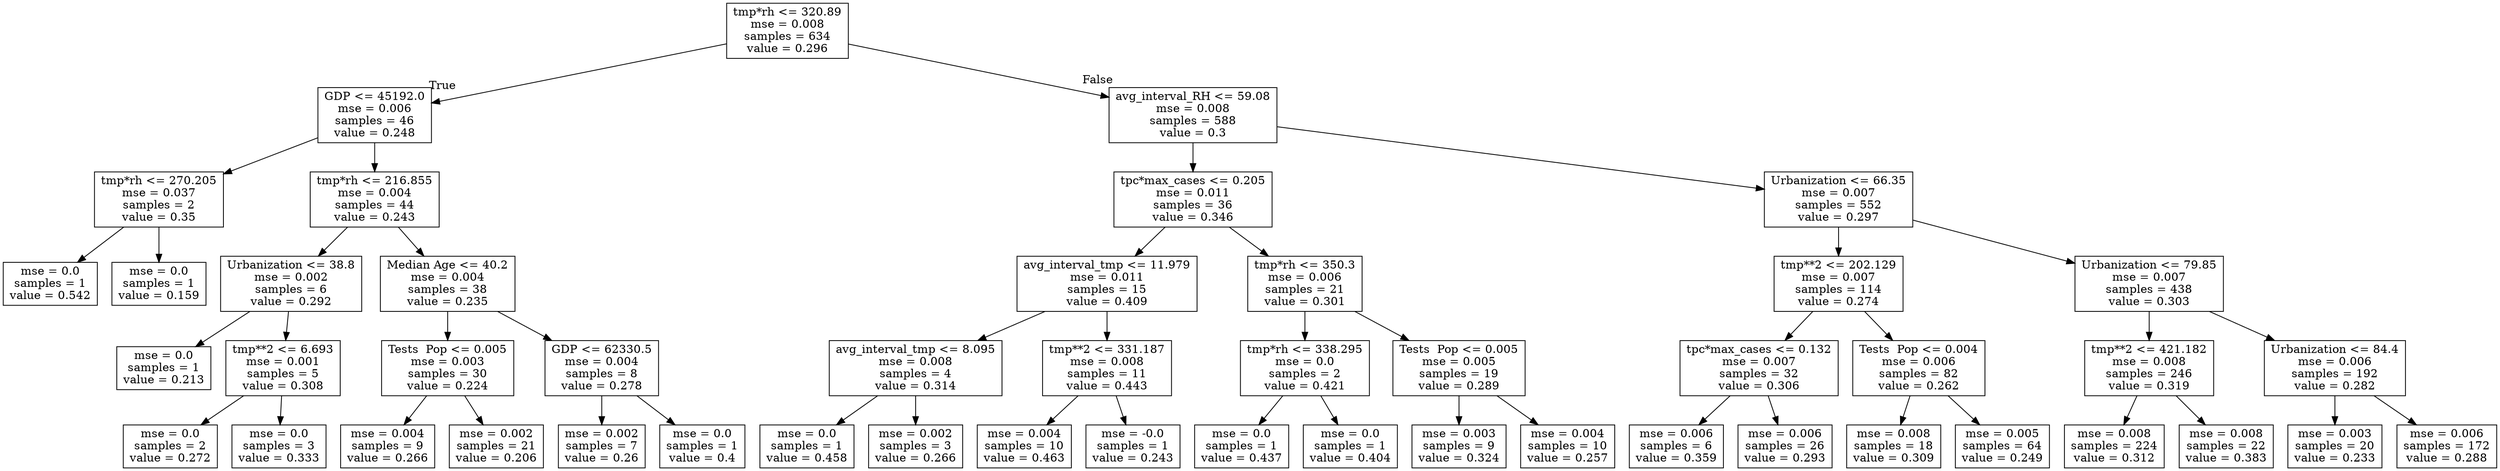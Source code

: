 digraph Tree {
node [shape=box] ;
0 [label="tmp*rh <= 320.89\nmse = 0.008\nsamples = 634\nvalue = 0.296"] ;
1 [label="GDP <= 45192.0\nmse = 0.006\nsamples = 46\nvalue = 0.248"] ;
0 -> 1 [labeldistance=2.5, labelangle=45, headlabel="True"] ;
2 [label="tmp*rh <= 270.205\nmse = 0.037\nsamples = 2\nvalue = 0.35"] ;
1 -> 2 ;
3 [label="mse = 0.0\nsamples = 1\nvalue = 0.542"] ;
2 -> 3 ;
4 [label="mse = 0.0\nsamples = 1\nvalue = 0.159"] ;
2 -> 4 ;
5 [label="tmp*rh <= 216.855\nmse = 0.004\nsamples = 44\nvalue = 0.243"] ;
1 -> 5 ;
6 [label="Urbanization <= 38.8\nmse = 0.002\nsamples = 6\nvalue = 0.292"] ;
5 -> 6 ;
7 [label="mse = 0.0\nsamples = 1\nvalue = 0.213"] ;
6 -> 7 ;
8 [label="tmp**2 <= 6.693\nmse = 0.001\nsamples = 5\nvalue = 0.308"] ;
6 -> 8 ;
9 [label="mse = 0.0\nsamples = 2\nvalue = 0.272"] ;
8 -> 9 ;
10 [label="mse = 0.0\nsamples = 3\nvalue = 0.333"] ;
8 -> 10 ;
11 [label="Median Age <= 40.2\nmse = 0.004\nsamples = 38\nvalue = 0.235"] ;
5 -> 11 ;
12 [label="Tests \ Pop <= 0.005\nmse = 0.003\nsamples = 30\nvalue = 0.224"] ;
11 -> 12 ;
13 [label="mse = 0.004\nsamples = 9\nvalue = 0.266"] ;
12 -> 13 ;
14 [label="mse = 0.002\nsamples = 21\nvalue = 0.206"] ;
12 -> 14 ;
15 [label="GDP <= 62330.5\nmse = 0.004\nsamples = 8\nvalue = 0.278"] ;
11 -> 15 ;
16 [label="mse = 0.002\nsamples = 7\nvalue = 0.26"] ;
15 -> 16 ;
17 [label="mse = 0.0\nsamples = 1\nvalue = 0.4"] ;
15 -> 17 ;
18 [label="avg_interval_RH <= 59.08\nmse = 0.008\nsamples = 588\nvalue = 0.3"] ;
0 -> 18 [labeldistance=2.5, labelangle=-45, headlabel="False"] ;
19 [label="tpc*max_cases <= 0.205\nmse = 0.011\nsamples = 36\nvalue = 0.346"] ;
18 -> 19 ;
20 [label="avg_interval_tmp <= 11.979\nmse = 0.011\nsamples = 15\nvalue = 0.409"] ;
19 -> 20 ;
21 [label="avg_interval_tmp <= 8.095\nmse = 0.008\nsamples = 4\nvalue = 0.314"] ;
20 -> 21 ;
22 [label="mse = 0.0\nsamples = 1\nvalue = 0.458"] ;
21 -> 22 ;
23 [label="mse = 0.002\nsamples = 3\nvalue = 0.266"] ;
21 -> 23 ;
24 [label="tmp**2 <= 331.187\nmse = 0.008\nsamples = 11\nvalue = 0.443"] ;
20 -> 24 ;
25 [label="mse = 0.004\nsamples = 10\nvalue = 0.463"] ;
24 -> 25 ;
26 [label="mse = -0.0\nsamples = 1\nvalue = 0.243"] ;
24 -> 26 ;
27 [label="tmp*rh <= 350.3\nmse = 0.006\nsamples = 21\nvalue = 0.301"] ;
19 -> 27 ;
28 [label="tmp*rh <= 338.295\nmse = 0.0\nsamples = 2\nvalue = 0.421"] ;
27 -> 28 ;
29 [label="mse = 0.0\nsamples = 1\nvalue = 0.437"] ;
28 -> 29 ;
30 [label="mse = 0.0\nsamples = 1\nvalue = 0.404"] ;
28 -> 30 ;
31 [label="Tests \ Pop <= 0.005\nmse = 0.005\nsamples = 19\nvalue = 0.289"] ;
27 -> 31 ;
32 [label="mse = 0.003\nsamples = 9\nvalue = 0.324"] ;
31 -> 32 ;
33 [label="mse = 0.004\nsamples = 10\nvalue = 0.257"] ;
31 -> 33 ;
34 [label="Urbanization <= 66.35\nmse = 0.007\nsamples = 552\nvalue = 0.297"] ;
18 -> 34 ;
35 [label="tmp**2 <= 202.129\nmse = 0.007\nsamples = 114\nvalue = 0.274"] ;
34 -> 35 ;
36 [label="tpc*max_cases <= 0.132\nmse = 0.007\nsamples = 32\nvalue = 0.306"] ;
35 -> 36 ;
37 [label="mse = 0.006\nsamples = 6\nvalue = 0.359"] ;
36 -> 37 ;
38 [label="mse = 0.006\nsamples = 26\nvalue = 0.293"] ;
36 -> 38 ;
39 [label="Tests \ Pop <= 0.004\nmse = 0.006\nsamples = 82\nvalue = 0.262"] ;
35 -> 39 ;
40 [label="mse = 0.008\nsamples = 18\nvalue = 0.309"] ;
39 -> 40 ;
41 [label="mse = 0.005\nsamples = 64\nvalue = 0.249"] ;
39 -> 41 ;
42 [label="Urbanization <= 79.85\nmse = 0.007\nsamples = 438\nvalue = 0.303"] ;
34 -> 42 ;
43 [label="tmp**2 <= 421.182\nmse = 0.008\nsamples = 246\nvalue = 0.319"] ;
42 -> 43 ;
44 [label="mse = 0.008\nsamples = 224\nvalue = 0.312"] ;
43 -> 44 ;
45 [label="mse = 0.008\nsamples = 22\nvalue = 0.383"] ;
43 -> 45 ;
46 [label="Urbanization <= 84.4\nmse = 0.006\nsamples = 192\nvalue = 0.282"] ;
42 -> 46 ;
47 [label="mse = 0.003\nsamples = 20\nvalue = 0.233"] ;
46 -> 47 ;
48 [label="mse = 0.006\nsamples = 172\nvalue = 0.288"] ;
46 -> 48 ;
}